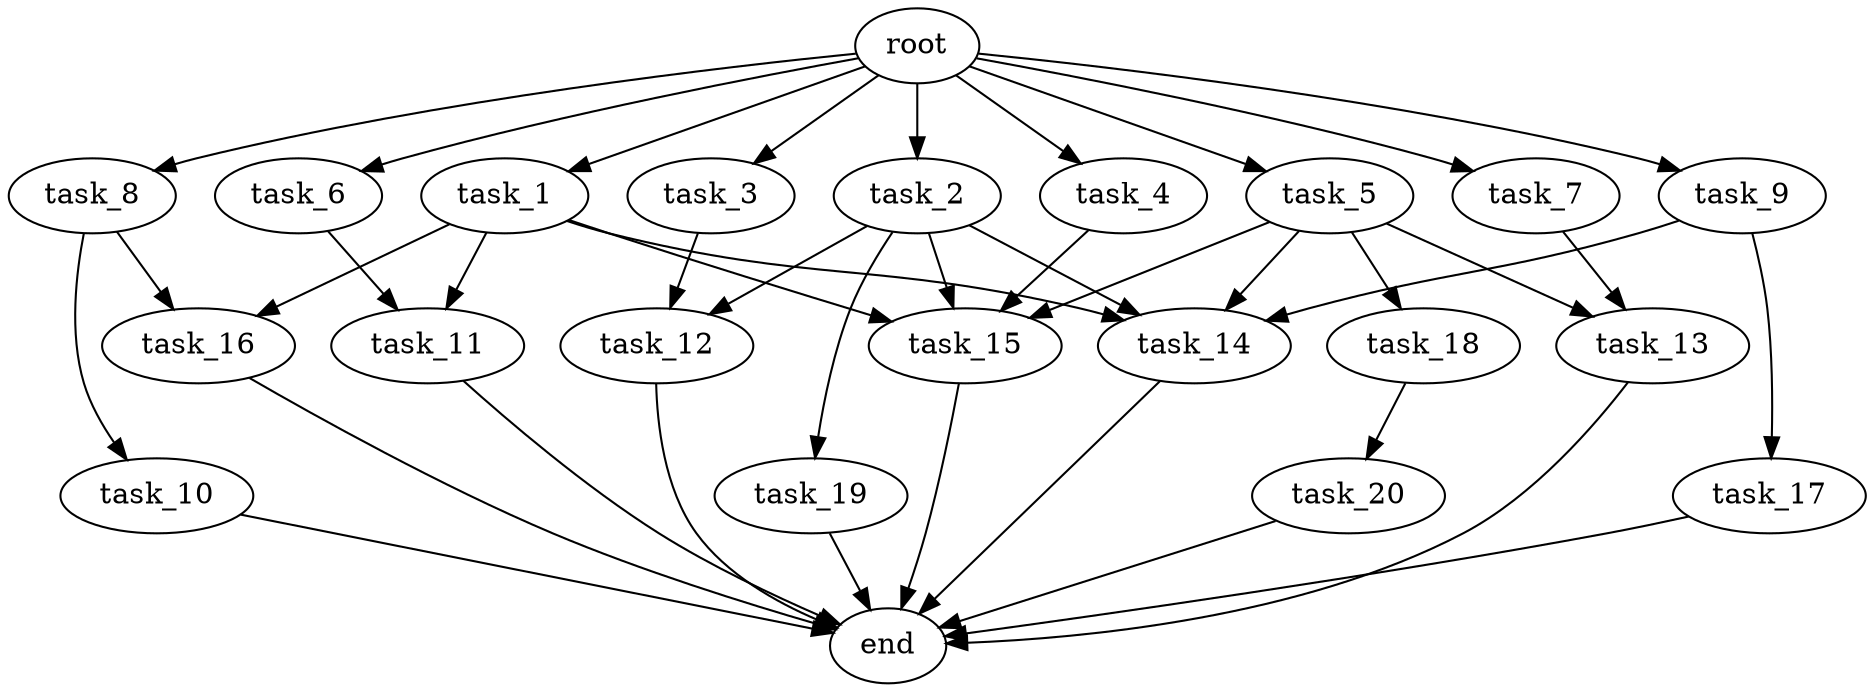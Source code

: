 digraph G {
  root [size="0.000000e+00"];
  task_1 [size="3.574303e+09"];
  task_2 [size="3.513341e+09"];
  task_3 [size="6.612739e+09"];
  task_4 [size="2.476892e+09"];
  task_5 [size="6.481180e+09"];
  task_6 [size="5.925724e+09"];
  task_7 [size="9.103980e+09"];
  task_8 [size="6.559369e+08"];
  task_9 [size="3.049820e+09"];
  task_10 [size="3.376605e+09"];
  task_11 [size="1.981002e+08"];
  task_12 [size="3.261842e+09"];
  task_13 [size="4.609633e+09"];
  task_14 [size="8.633822e+09"];
  task_15 [size="5.680926e+09"];
  task_16 [size="9.014197e+09"];
  task_17 [size="2.666922e+09"];
  task_18 [size="6.959889e+09"];
  task_19 [size="5.880304e+09"];
  task_20 [size="9.857662e+09"];
  end [size="0.000000e+00"];

  root -> task_1 [size="1.000000e-12"];
  root -> task_2 [size="1.000000e-12"];
  root -> task_3 [size="1.000000e-12"];
  root -> task_4 [size="1.000000e-12"];
  root -> task_5 [size="1.000000e-12"];
  root -> task_6 [size="1.000000e-12"];
  root -> task_7 [size="1.000000e-12"];
  root -> task_8 [size="1.000000e-12"];
  root -> task_9 [size="1.000000e-12"];
  task_1 -> task_11 [size="9.905009e+06"];
  task_1 -> task_14 [size="2.158455e+08"];
  task_1 -> task_15 [size="1.420231e+08"];
  task_1 -> task_16 [size="4.507099e+08"];
  task_2 -> task_12 [size="1.630921e+08"];
  task_2 -> task_14 [size="2.158455e+08"];
  task_2 -> task_15 [size="1.420231e+08"];
  task_2 -> task_19 [size="5.880304e+08"];
  task_3 -> task_12 [size="1.630921e+08"];
  task_4 -> task_15 [size="1.420231e+08"];
  task_5 -> task_13 [size="2.304816e+08"];
  task_5 -> task_14 [size="2.158455e+08"];
  task_5 -> task_15 [size="1.420231e+08"];
  task_5 -> task_18 [size="6.959889e+08"];
  task_6 -> task_11 [size="9.905009e+06"];
  task_7 -> task_13 [size="2.304816e+08"];
  task_8 -> task_10 [size="3.376605e+08"];
  task_8 -> task_16 [size="4.507099e+08"];
  task_9 -> task_14 [size="2.158455e+08"];
  task_9 -> task_17 [size="2.666922e+08"];
  task_10 -> end [size="1.000000e-12"];
  task_11 -> end [size="1.000000e-12"];
  task_12 -> end [size="1.000000e-12"];
  task_13 -> end [size="1.000000e-12"];
  task_14 -> end [size="1.000000e-12"];
  task_15 -> end [size="1.000000e-12"];
  task_16 -> end [size="1.000000e-12"];
  task_17 -> end [size="1.000000e-12"];
  task_18 -> task_20 [size="9.857662e+08"];
  task_19 -> end [size="1.000000e-12"];
  task_20 -> end [size="1.000000e-12"];
}

